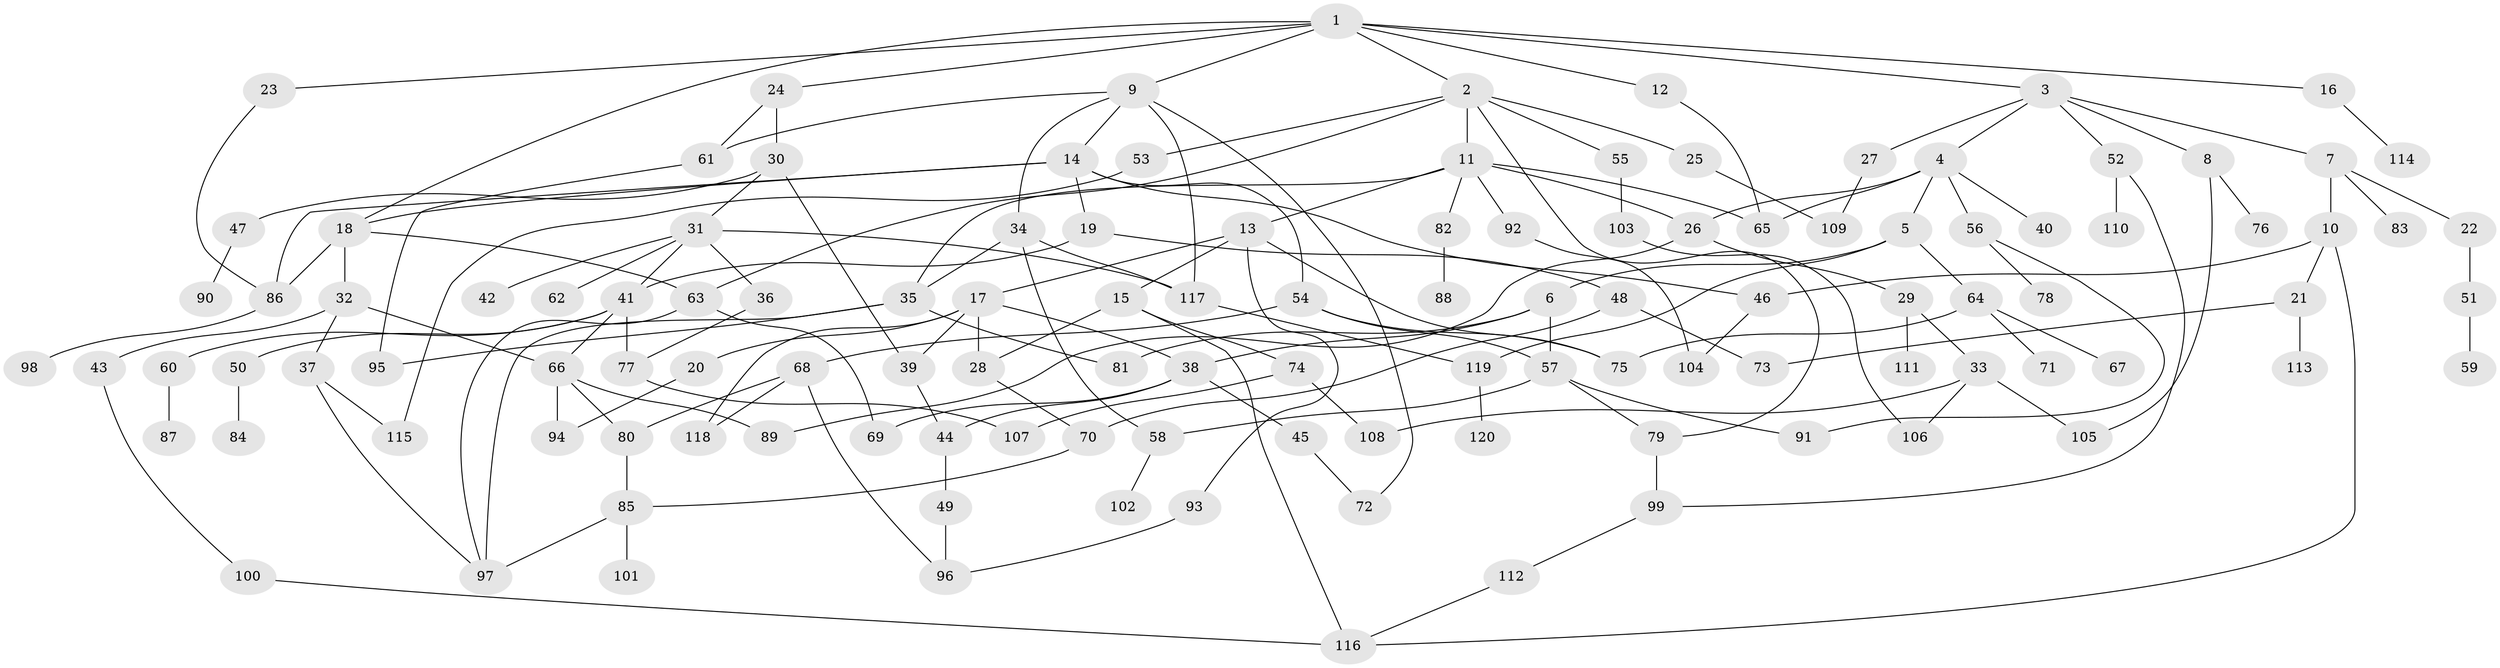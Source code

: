 // coarse degree distribution, {5: 0.027777777777777776, 1: 0.5555555555555556, 2: 0.1388888888888889, 8: 0.08333333333333333, 4: 0.05555555555555555, 6: 0.027777777777777776, 11: 0.027777777777777776, 7: 0.027777777777777776, 3: 0.027777777777777776, 10: 0.027777777777777776}
// Generated by graph-tools (version 1.1) at 2025/46/03/04/25 21:46:04]
// undirected, 120 vertices, 172 edges
graph export_dot {
graph [start="1"]
  node [color=gray90,style=filled];
  1;
  2;
  3;
  4;
  5;
  6;
  7;
  8;
  9;
  10;
  11;
  12;
  13;
  14;
  15;
  16;
  17;
  18;
  19;
  20;
  21;
  22;
  23;
  24;
  25;
  26;
  27;
  28;
  29;
  30;
  31;
  32;
  33;
  34;
  35;
  36;
  37;
  38;
  39;
  40;
  41;
  42;
  43;
  44;
  45;
  46;
  47;
  48;
  49;
  50;
  51;
  52;
  53;
  54;
  55;
  56;
  57;
  58;
  59;
  60;
  61;
  62;
  63;
  64;
  65;
  66;
  67;
  68;
  69;
  70;
  71;
  72;
  73;
  74;
  75;
  76;
  77;
  78;
  79;
  80;
  81;
  82;
  83;
  84;
  85;
  86;
  87;
  88;
  89;
  90;
  91;
  92;
  93;
  94;
  95;
  96;
  97;
  98;
  99;
  100;
  101;
  102;
  103;
  104;
  105;
  106;
  107;
  108;
  109;
  110;
  111;
  112;
  113;
  114;
  115;
  116;
  117;
  118;
  119;
  120;
  1 -- 2;
  1 -- 3;
  1 -- 9;
  1 -- 12;
  1 -- 16;
  1 -- 23;
  1 -- 24;
  1 -- 18;
  2 -- 11;
  2 -- 25;
  2 -- 53;
  2 -- 55;
  2 -- 63;
  2 -- 79;
  3 -- 4;
  3 -- 7;
  3 -- 8;
  3 -- 27;
  3 -- 52;
  4 -- 5;
  4 -- 40;
  4 -- 56;
  4 -- 65;
  4 -- 26;
  5 -- 6;
  5 -- 64;
  5 -- 119;
  6 -- 38;
  6 -- 57;
  6 -- 81;
  7 -- 10;
  7 -- 22;
  7 -- 83;
  8 -- 76;
  8 -- 105;
  9 -- 14;
  9 -- 34;
  9 -- 61;
  9 -- 72;
  9 -- 117;
  10 -- 21;
  10 -- 46;
  10 -- 116;
  11 -- 13;
  11 -- 26;
  11 -- 35;
  11 -- 65;
  11 -- 82;
  11 -- 92;
  12 -- 65;
  13 -- 15;
  13 -- 17;
  13 -- 75;
  13 -- 93;
  14 -- 18;
  14 -- 19;
  14 -- 54;
  14 -- 86;
  14 -- 46;
  15 -- 74;
  15 -- 116;
  15 -- 28;
  16 -- 114;
  17 -- 20;
  17 -- 28;
  17 -- 39;
  17 -- 118;
  17 -- 38;
  18 -- 32;
  18 -- 86;
  18 -- 63;
  19 -- 41;
  19 -- 48;
  20 -- 94;
  21 -- 113;
  21 -- 73;
  22 -- 51;
  23 -- 86;
  24 -- 30;
  24 -- 61;
  25 -- 109;
  26 -- 29;
  26 -- 89;
  27 -- 109;
  28 -- 70;
  29 -- 33;
  29 -- 111;
  30 -- 31;
  30 -- 39;
  30 -- 47;
  31 -- 36;
  31 -- 42;
  31 -- 62;
  31 -- 117;
  31 -- 41;
  32 -- 37;
  32 -- 43;
  32 -- 66;
  33 -- 105;
  33 -- 106;
  33 -- 108;
  34 -- 117;
  34 -- 35;
  34 -- 58;
  35 -- 81;
  35 -- 97;
  35 -- 95;
  36 -- 77;
  37 -- 115;
  37 -- 97;
  38 -- 44;
  38 -- 45;
  38 -- 69;
  39 -- 44;
  41 -- 50;
  41 -- 60;
  41 -- 66;
  41 -- 77;
  43 -- 100;
  44 -- 49;
  45 -- 72;
  46 -- 104;
  47 -- 90;
  48 -- 73;
  48 -- 70;
  49 -- 96;
  50 -- 84;
  51 -- 59;
  52 -- 99;
  52 -- 110;
  53 -- 115;
  54 -- 68;
  54 -- 75;
  54 -- 57;
  55 -- 103;
  56 -- 78;
  56 -- 91;
  57 -- 58;
  57 -- 91;
  57 -- 79;
  58 -- 102;
  60 -- 87;
  61 -- 95;
  63 -- 97;
  63 -- 69;
  64 -- 67;
  64 -- 71;
  64 -- 75;
  66 -- 89;
  66 -- 94;
  66 -- 80;
  68 -- 80;
  68 -- 118;
  68 -- 96;
  70 -- 85;
  74 -- 107;
  74 -- 108;
  77 -- 107;
  79 -- 99;
  80 -- 85;
  82 -- 88;
  85 -- 97;
  85 -- 101;
  86 -- 98;
  92 -- 104;
  93 -- 96;
  99 -- 112;
  100 -- 116;
  103 -- 106;
  112 -- 116;
  117 -- 119;
  119 -- 120;
}

